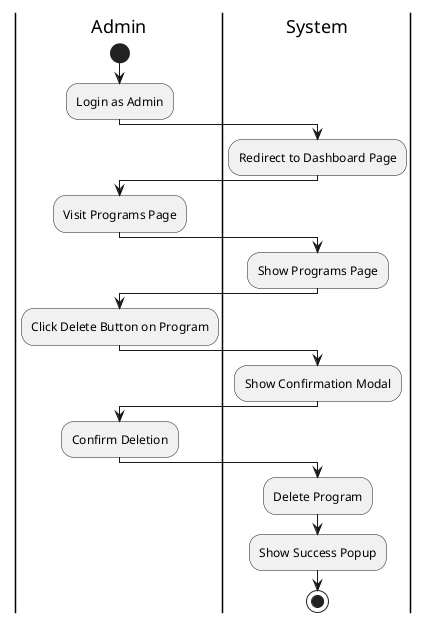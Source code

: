 @startuml DeleteProgram
|Admin|
start
:Login as Admin;
|System|
:Redirect to Dashboard Page;
|Admin|
:Visit Programs Page;
|System|
:Show Programs Page;
|Admin|
:Click Delete Button on Program;
|System|
:Show Confirmation Modal;
|Admin|
:Confirm Deletion;
|System|
:Delete Program;
:Show Success Popup;
stop
@enduml
